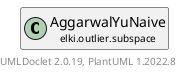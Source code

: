 @startuml
    remove .*\.(Instance|Par|Parameterizer|Factory)$
    set namespaceSeparator none
    hide empty fields
    hide empty methods

    class "<size:14>AggarwalYuNaive.Par\n<size:10>elki.outlier.subspace" as elki.outlier.subspace.AggarwalYuNaive.Par [[AggarwalYuNaive.Par.html]] {
        +make(): AggarwalYuNaive
    }

    abstract class "<size:14>AbstractAggarwalYuOutlier.Par\n<size:10>elki.outlier.subspace" as elki.outlier.subspace.AbstractAggarwalYuOutlier.Par [[AbstractAggarwalYuOutlier.Par.html]]
    class "<size:14>AggarwalYuNaive\n<size:10>elki.outlier.subspace" as elki.outlier.subspace.AggarwalYuNaive [[AggarwalYuNaive.html]]

    elki.outlier.subspace.AbstractAggarwalYuOutlier.Par <|-- elki.outlier.subspace.AggarwalYuNaive.Par
    elki.outlier.subspace.AggarwalYuNaive +-- elki.outlier.subspace.AggarwalYuNaive.Par

    center footer UMLDoclet 2.0.19, PlantUML 1.2022.8
@enduml
